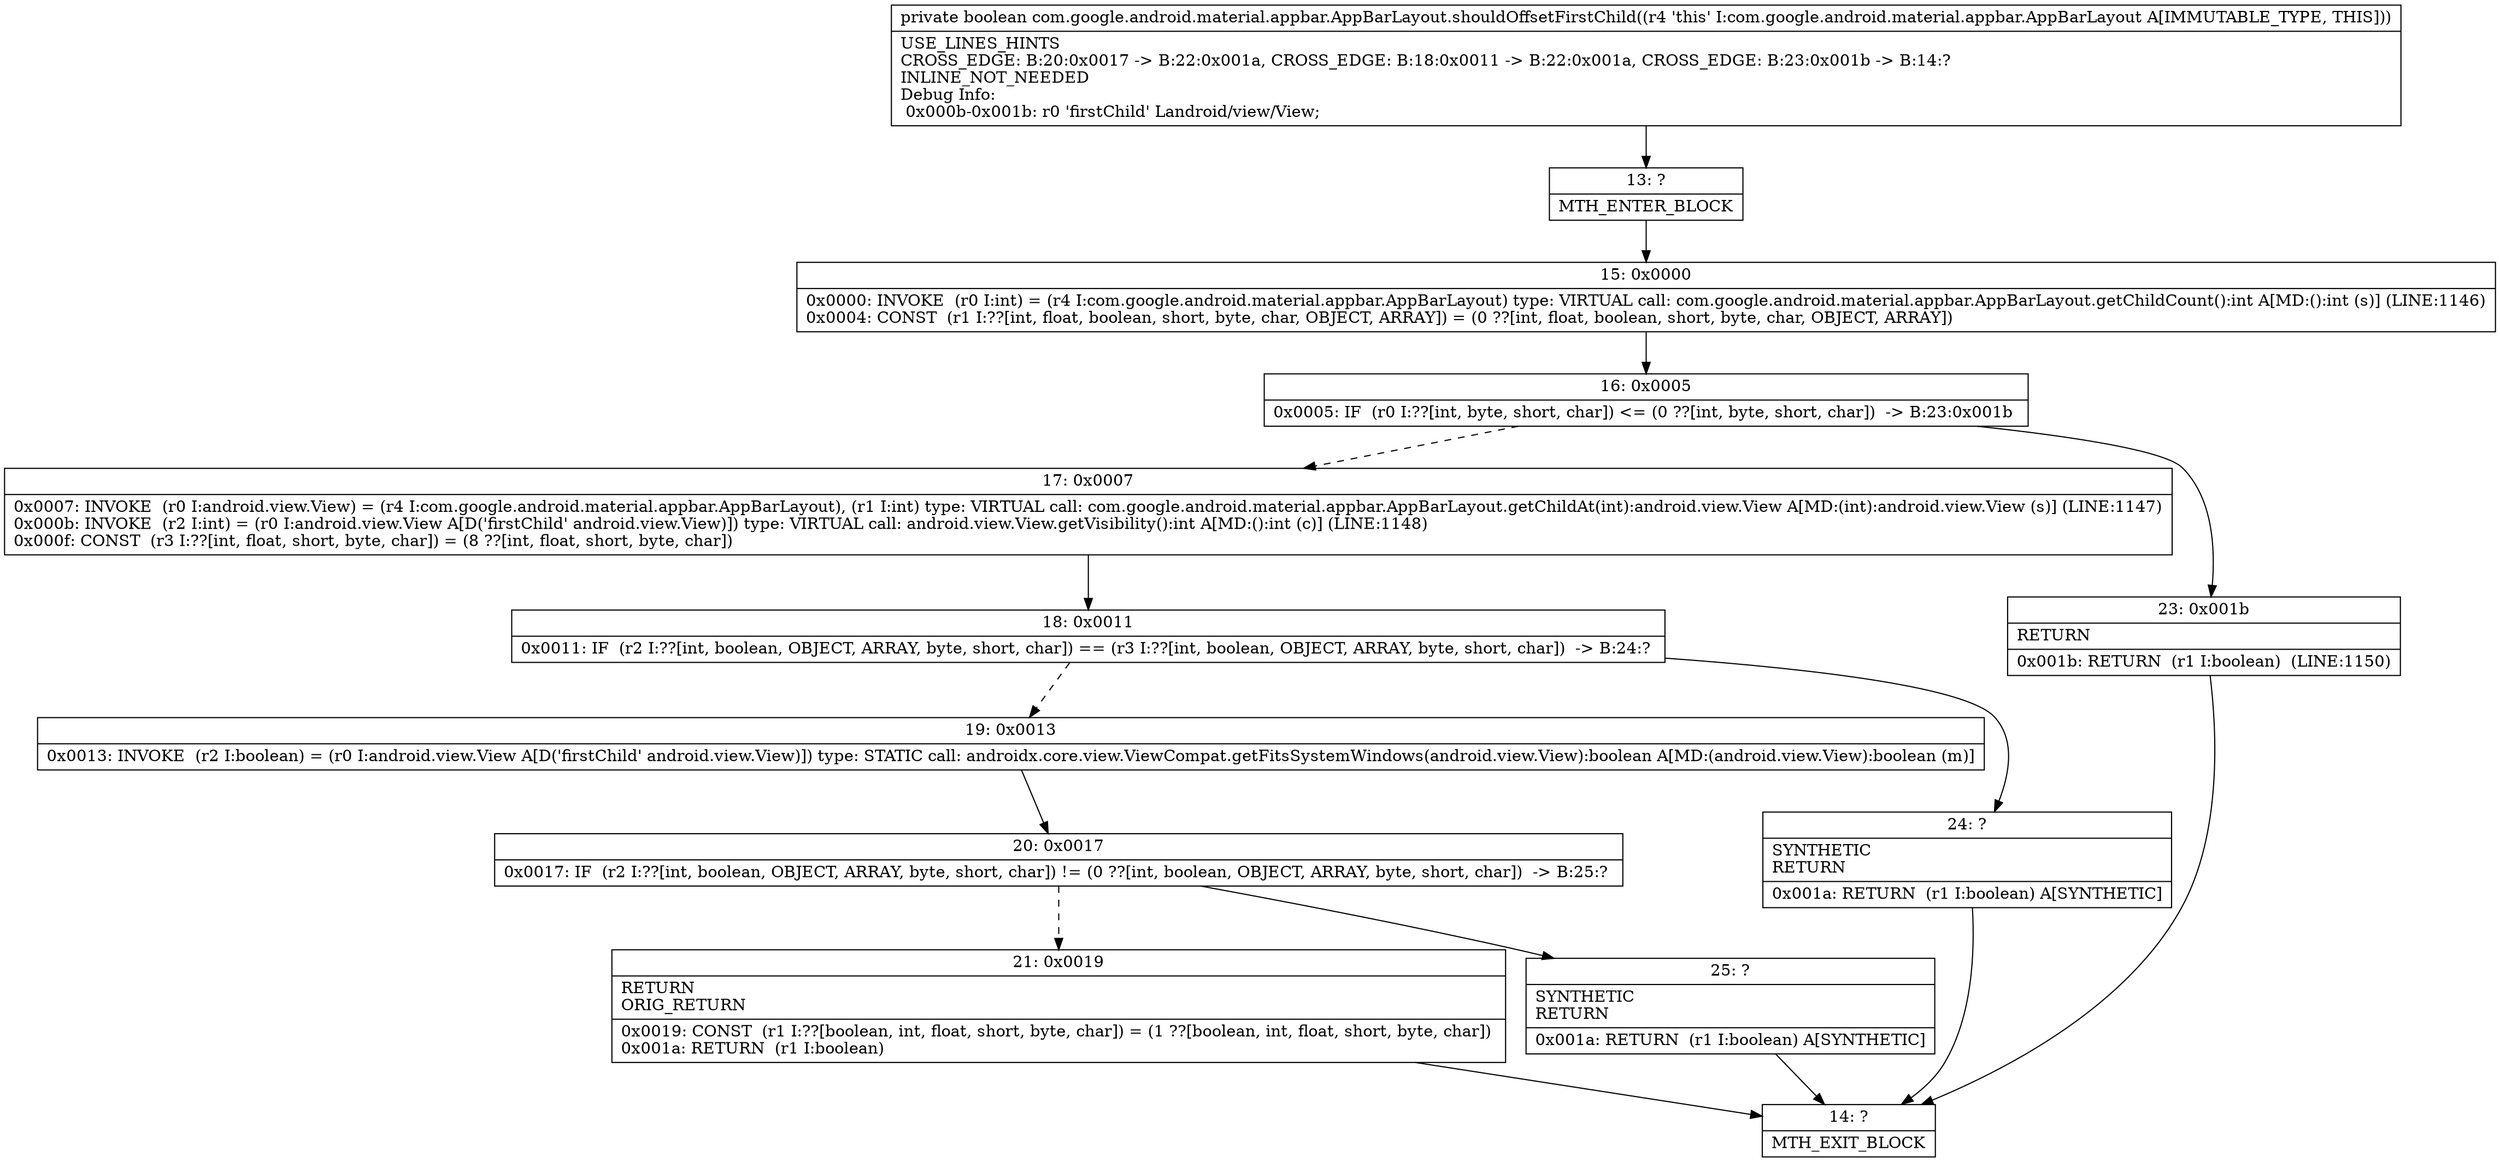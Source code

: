 digraph "CFG forcom.google.android.material.appbar.AppBarLayout.shouldOffsetFirstChild()Z" {
Node_13 [shape=record,label="{13\:\ ?|MTH_ENTER_BLOCK\l}"];
Node_15 [shape=record,label="{15\:\ 0x0000|0x0000: INVOKE  (r0 I:int) = (r4 I:com.google.android.material.appbar.AppBarLayout) type: VIRTUAL call: com.google.android.material.appbar.AppBarLayout.getChildCount():int A[MD:():int (s)] (LINE:1146)\l0x0004: CONST  (r1 I:??[int, float, boolean, short, byte, char, OBJECT, ARRAY]) = (0 ??[int, float, boolean, short, byte, char, OBJECT, ARRAY]) \l}"];
Node_16 [shape=record,label="{16\:\ 0x0005|0x0005: IF  (r0 I:??[int, byte, short, char]) \<= (0 ??[int, byte, short, char])  \-\> B:23:0x001b \l}"];
Node_17 [shape=record,label="{17\:\ 0x0007|0x0007: INVOKE  (r0 I:android.view.View) = (r4 I:com.google.android.material.appbar.AppBarLayout), (r1 I:int) type: VIRTUAL call: com.google.android.material.appbar.AppBarLayout.getChildAt(int):android.view.View A[MD:(int):android.view.View (s)] (LINE:1147)\l0x000b: INVOKE  (r2 I:int) = (r0 I:android.view.View A[D('firstChild' android.view.View)]) type: VIRTUAL call: android.view.View.getVisibility():int A[MD:():int (c)] (LINE:1148)\l0x000f: CONST  (r3 I:??[int, float, short, byte, char]) = (8 ??[int, float, short, byte, char]) \l}"];
Node_18 [shape=record,label="{18\:\ 0x0011|0x0011: IF  (r2 I:??[int, boolean, OBJECT, ARRAY, byte, short, char]) == (r3 I:??[int, boolean, OBJECT, ARRAY, byte, short, char])  \-\> B:24:? \l}"];
Node_19 [shape=record,label="{19\:\ 0x0013|0x0013: INVOKE  (r2 I:boolean) = (r0 I:android.view.View A[D('firstChild' android.view.View)]) type: STATIC call: androidx.core.view.ViewCompat.getFitsSystemWindows(android.view.View):boolean A[MD:(android.view.View):boolean (m)]\l}"];
Node_20 [shape=record,label="{20\:\ 0x0017|0x0017: IF  (r2 I:??[int, boolean, OBJECT, ARRAY, byte, short, char]) != (0 ??[int, boolean, OBJECT, ARRAY, byte, short, char])  \-\> B:25:? \l}"];
Node_21 [shape=record,label="{21\:\ 0x0019|RETURN\lORIG_RETURN\l|0x0019: CONST  (r1 I:??[boolean, int, float, short, byte, char]) = (1 ??[boolean, int, float, short, byte, char]) \l0x001a: RETURN  (r1 I:boolean) \l}"];
Node_14 [shape=record,label="{14\:\ ?|MTH_EXIT_BLOCK\l}"];
Node_25 [shape=record,label="{25\:\ ?|SYNTHETIC\lRETURN\l|0x001a: RETURN  (r1 I:boolean) A[SYNTHETIC]\l}"];
Node_24 [shape=record,label="{24\:\ ?|SYNTHETIC\lRETURN\l|0x001a: RETURN  (r1 I:boolean) A[SYNTHETIC]\l}"];
Node_23 [shape=record,label="{23\:\ 0x001b|RETURN\l|0x001b: RETURN  (r1 I:boolean)  (LINE:1150)\l}"];
MethodNode[shape=record,label="{private boolean com.google.android.material.appbar.AppBarLayout.shouldOffsetFirstChild((r4 'this' I:com.google.android.material.appbar.AppBarLayout A[IMMUTABLE_TYPE, THIS]))  | USE_LINES_HINTS\lCROSS_EDGE: B:20:0x0017 \-\> B:22:0x001a, CROSS_EDGE: B:18:0x0011 \-\> B:22:0x001a, CROSS_EDGE: B:23:0x001b \-\> B:14:?\lINLINE_NOT_NEEDED\lDebug Info:\l  0x000b\-0x001b: r0 'firstChild' Landroid\/view\/View;\l}"];
MethodNode -> Node_13;Node_13 -> Node_15;
Node_15 -> Node_16;
Node_16 -> Node_17[style=dashed];
Node_16 -> Node_23;
Node_17 -> Node_18;
Node_18 -> Node_19[style=dashed];
Node_18 -> Node_24;
Node_19 -> Node_20;
Node_20 -> Node_21[style=dashed];
Node_20 -> Node_25;
Node_21 -> Node_14;
Node_25 -> Node_14;
Node_24 -> Node_14;
Node_23 -> Node_14;
}

